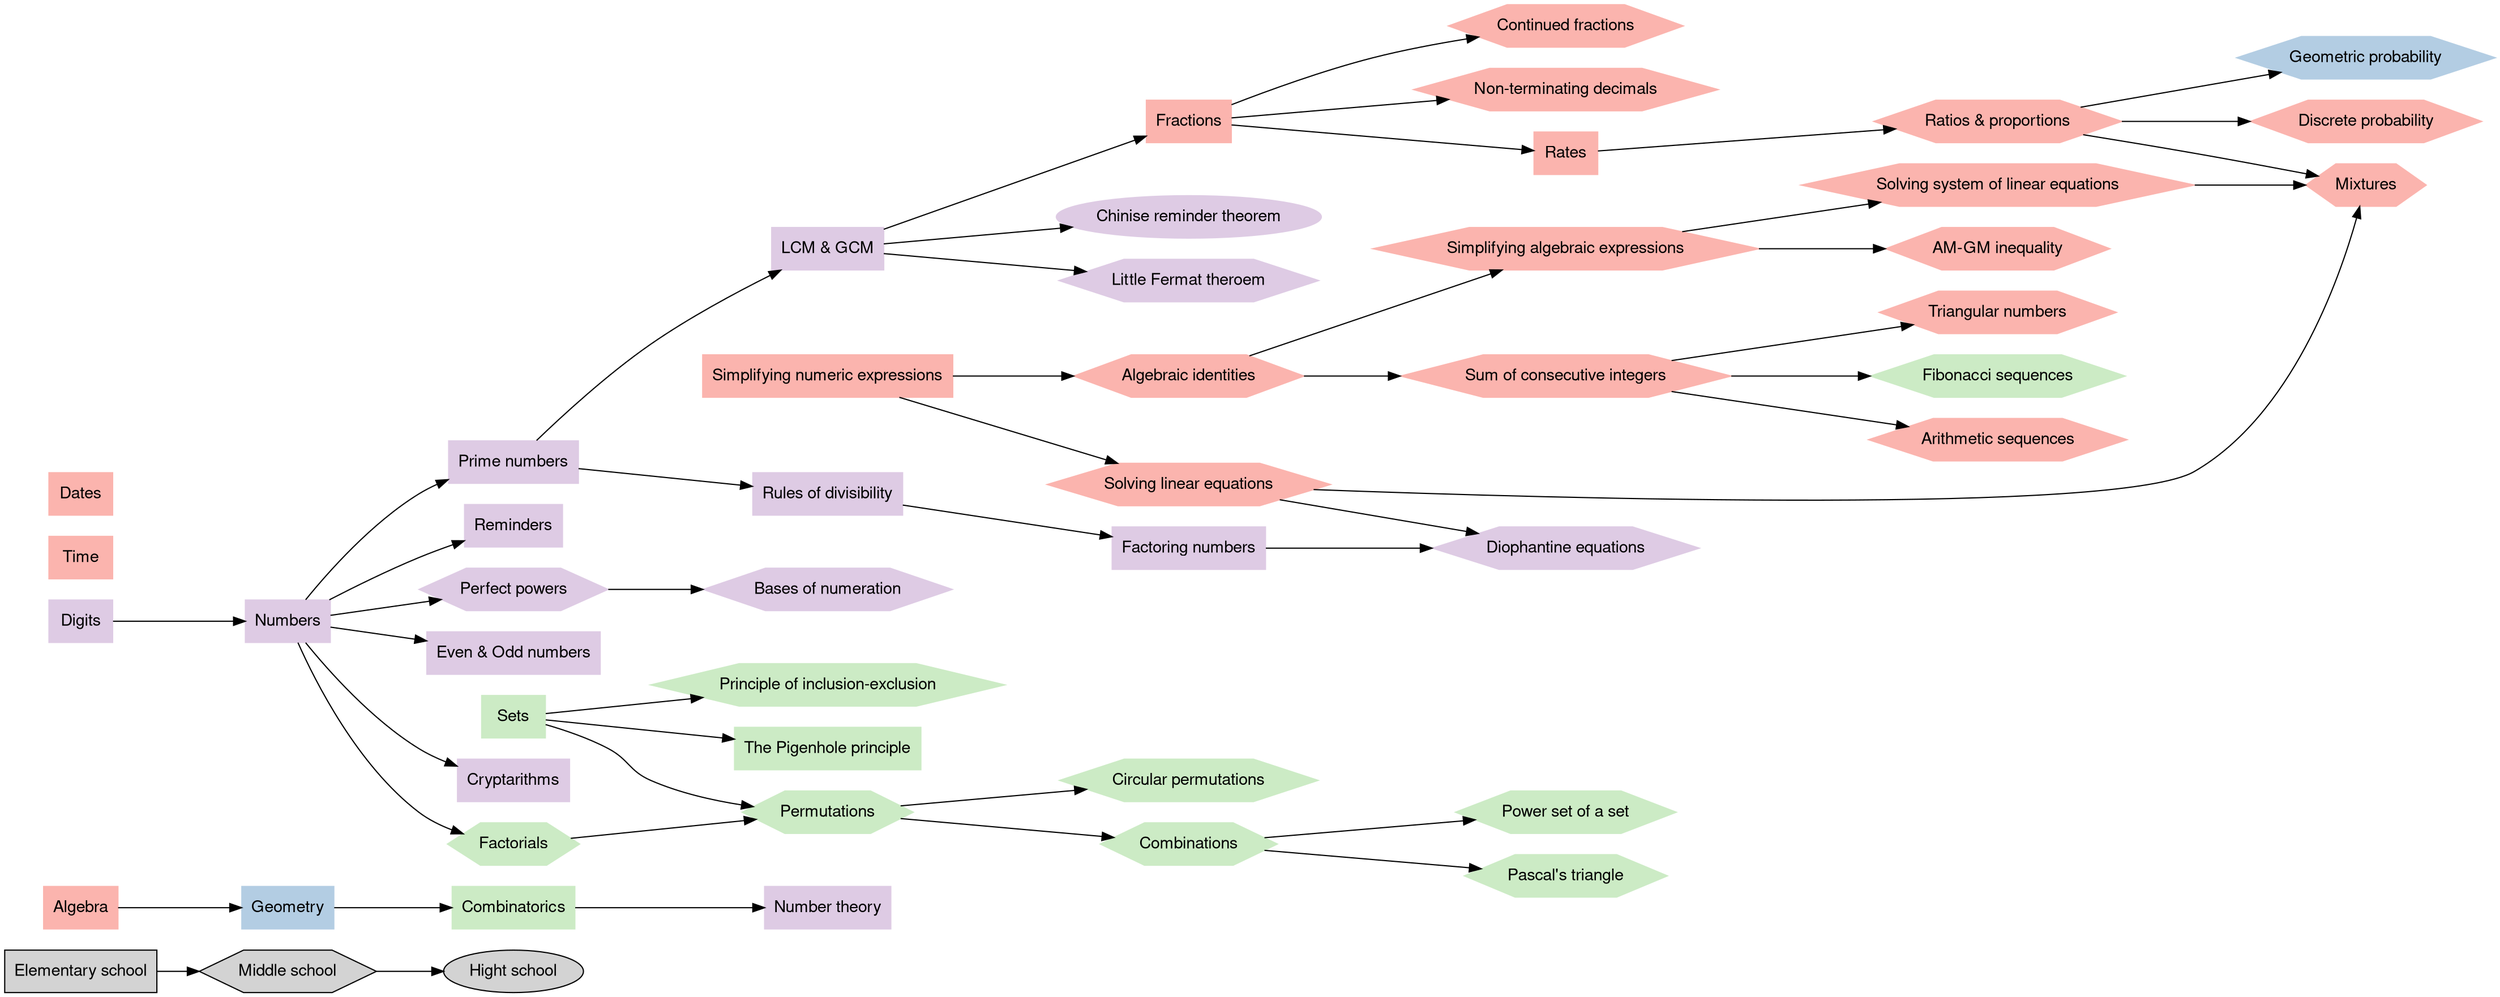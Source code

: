 digraph mygraph {
  fontname="Helvetica,Arial,sans-serif"
  node [fontname="Helvetica,Arial,sans-serif"]
  edge [fontname="Helvetica,Arial,sans-serif"]
  node [shape=box, style=filled, colorscheme=pastel14];
  rankdir=LR;
  overlap=false;
  "Elementary school"[shape=box];
  "Middle school"[shape=hexagon];
  "Hight school"[shape=oval];
  "Elementary school"->"Middle school"->"Hight school";
  "Algebra"[color=1];
  "Geometry"[color=2];
  "Combinatorics"[color=3];
  "Number theory"[color=4];
  "Algebra" -> "Geometry" -> "Combinatorics" -> "Number theory";

  "Digits"[color=4];
  "Numbers"[color=4];
  "Even & Odd numbers"[color=4];
  "Cryptarithms"[color=4];
  "Digits"->"Numbers"->"Even & Odd numbers";
  "Numbers"->"Cryptarithms";
  "Time"[color=1];
  "Dates"[color=1];
  "Prime numbers"[color=4];
  "Numbers"->"Prime numbers";
  "LCM & GCM"[color=4];
  "Chinise reminder theorem"[color=4, shape=oval];
  "Little Fermat theroem"[color=4, shape=hexagon];
  "Prime numbers"->"LCM & GCM";
  "LCM & GCM" -> "Chinise reminder theorem";
  "LCM & GCM" -> "Little Fermat theroem";
  "Sets"[color=3];
  "Principle of inclusion-exclusion"[color=3, shape=hexagon];
  "Sets"->"Principle of inclusion-exclusion";
  "The Pigenhole principle"[color=3];
  "Sets"->"The Pigenhole principle";
  "Rules of divisibility"[color=4];
  "Prime numbers"->"Rules of divisibility";
  "Permutations"[color=3, shape=hexagon];
  "Sets"->"Permutations";
  "Factorials"->"Permutations";
  "Circular permutations"[color=3, shape=hexagon];
  "Permutations"->"Circular permutations";
  "Sum of consecutive integers"[color=1, shape=hexagon];
  "Algebraic identities"->"Sum of consecutive integers";
  "Arithmetic sequences"[color=1, shape=hexagon];
  "Sum of consecutive integers"->"Arithmetic sequences";
  "Triangular numbers"[color=1, shape=hexagon];
  "Sum of consecutive integers"->"Triangular numbers";
  "Reminders"[color=4];
  "Numbers"->"Reminders";
  "Factoring numbers"[color=4];
  "Rules of divisibility"->"Factoring numbers";
  "Rates"[color=1];
  "Fractions"->"Rates";
  "Simplifying numeric expressions"[color=1];
  "Solving linear equations"[color=1, shape=hexagon];
  "Simplifying numeric expressions"->"Solving linear equations";
  "Factorials"[color=3, shape=hexagon];
  "Numbers"->"Factorials";
  "Fractions"[color=1];
  "LCM & GCM"->"Fractions";
  "Continued fractions"[color=1, shape=hexagon];
  "Fractions"->"Continued fractions";
  "Non-terminating decimals"[color=1, shape=hexagon];
  "Fractions"->"Non-terminating decimals";
  "Ratios & proportions"[color=1, shape=hexagon];
  "Rates"->"Ratios & proportions";
  "Perfect powers"[color=4, shape=hexagon];
  "Numbers"->"Perfect powers";
  "Bases of numeration"[color=4, shape=hexagon];
  "Perfect powers"->"Bases of numeration";
  "Diophantine equations"[color=4, shape=hexagon];
  "Factoring numbers"->"Diophantine equations";
  "Solving linear equations"->"Diophantine equations";
  "Fibonacci sequences"[color=3, shape=hexagon];
  "Sum of consecutive integers"->"Fibonacci sequences";
  "Mixtures"[color=1, shape=hexagon];
  "Ratios & proportions"->"Mixtures";
  "Solving system of linear equations"->"Mixtures";
  "Solving linear equations"->"Mixtures";
  "Combinations"[color=3, shape=hexagon];
  "Permutations"->"Combinations";
  "Power set of a set"[color=3, shape=hexagon];
  "Combinations"->"Power set of a set";
  "Pascal's triangle"[color=3, shape=hexagon];
  "Combinations"->"Pascal's triangle";
  "Discrete probability"[color=1, shape=hexagon];
  "Ratios & proportions"->"Discrete probability";
  "Geometric probability"[color=2, shape=hexagon];
  "Ratios & proportions"->"Geometric probability";
  "Algebraic identities"[color=1, shape=hexagon];
  "Simplifying numeric expressions"->"Algebraic identities";
  "Simplifying algebraic expressions"[color=1, shape=hexagon];
  "Algebraic identities"->"Simplifying algebraic expressions";
  "Solving system of linear equations"[color=1, shape=hexagon];
  "Simplifying algebraic expressions"->"Solving system of linear equations";
  "AM-GM inequality"[color=1, shape=hexagon];
  "Simplifying algebraic expressions"->"AM-GM inequality";
 }